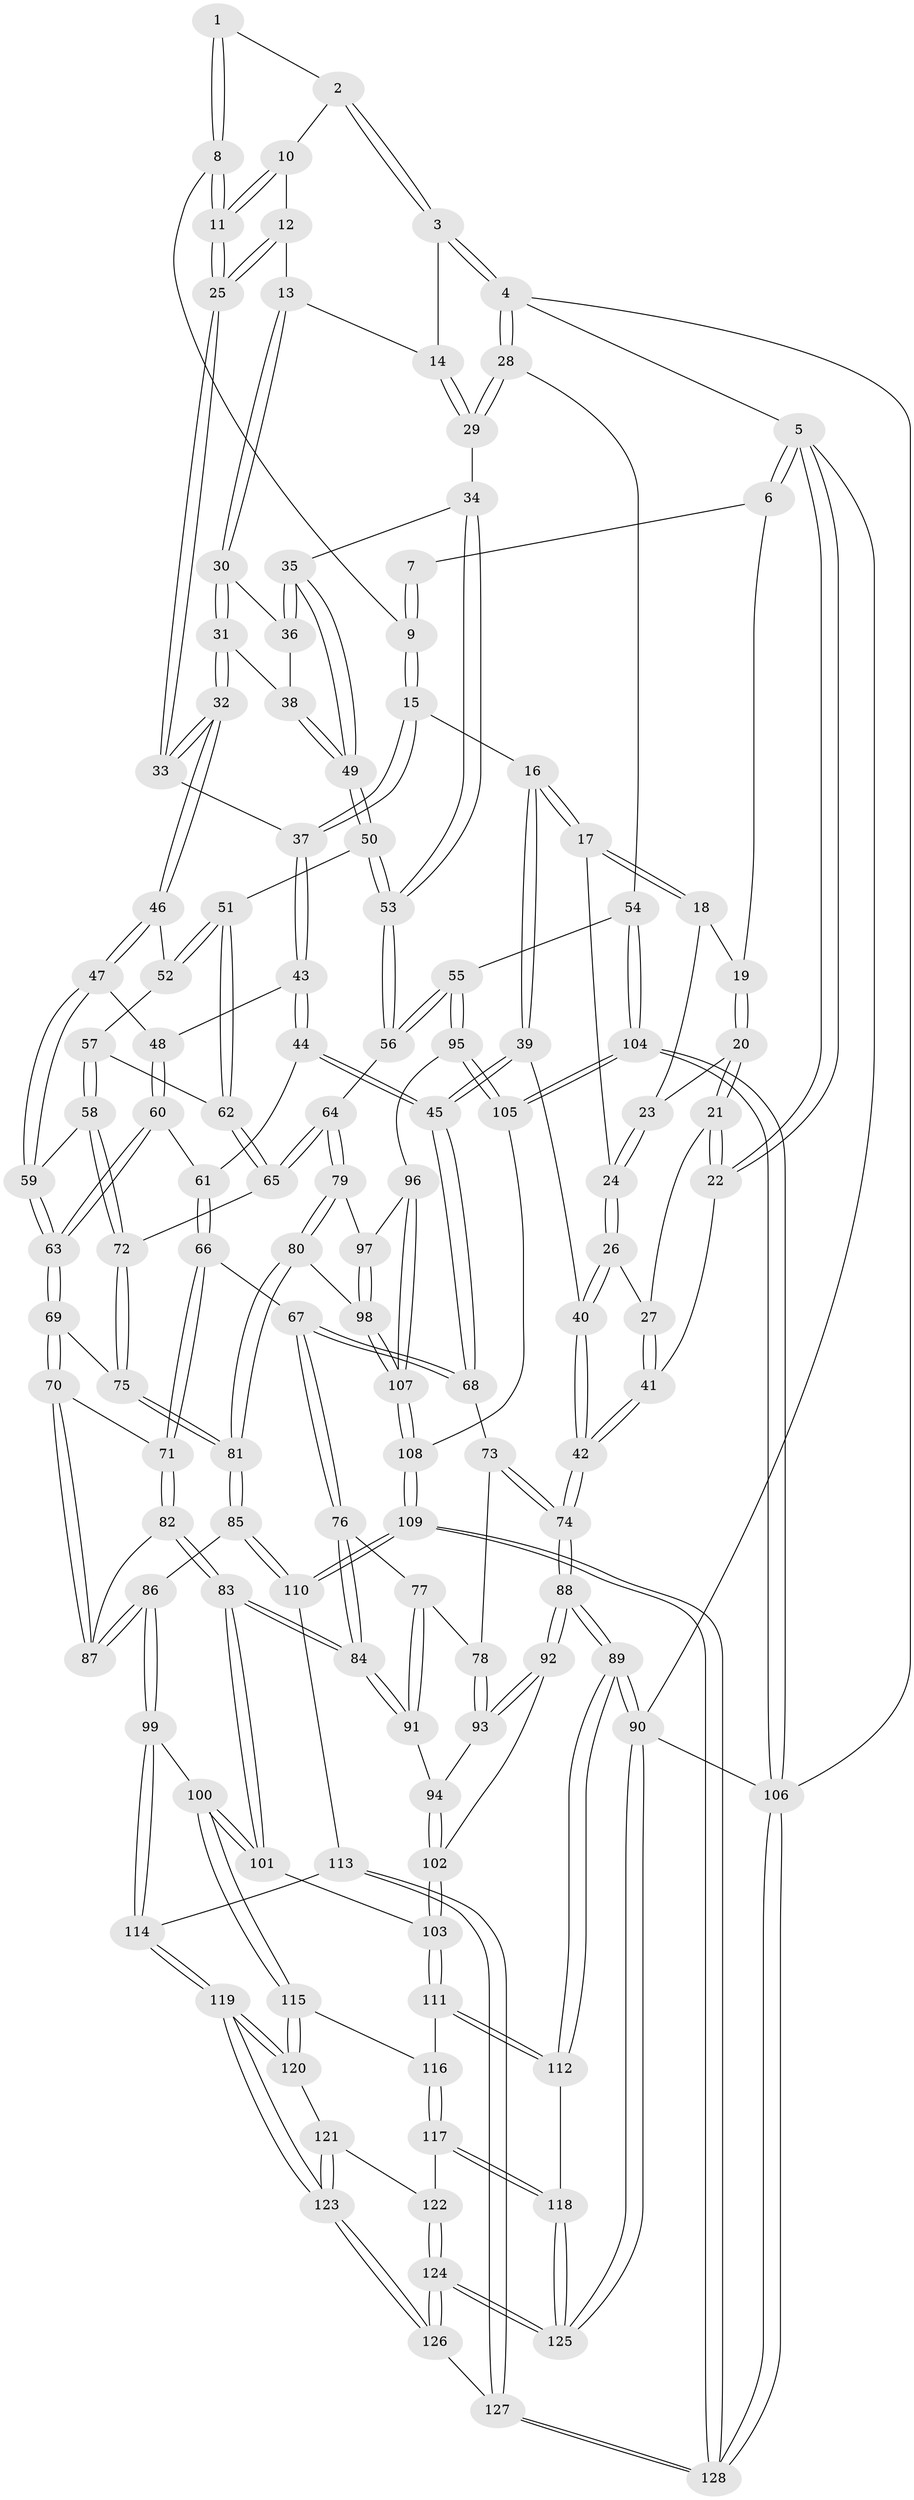 // Generated by graph-tools (version 1.1) at 2025/17/03/09/25 04:17:13]
// undirected, 128 vertices, 317 edges
graph export_dot {
graph [start="1"]
  node [color=gray90,style=filled];
  1 [pos="+0.5362223415614347+0"];
  2 [pos="+0.5717035108309536+0"];
  3 [pos="+0.9354471781584164+0"];
  4 [pos="+1+0"];
  5 [pos="+0+0"];
  6 [pos="+0.16677719381101425+0"];
  7 [pos="+0.38904122158837845+0"];
  8 [pos="+0.4869986606295326+0.1180856878750671"];
  9 [pos="+0.40723452588338344+0.12261146484482623"];
  10 [pos="+0.5995013597212736+0"];
  11 [pos="+0.5255432420665613+0.1388058402244389"];
  12 [pos="+0.6488192294740069+0.10369922759285422"];
  13 [pos="+0.8046697934838158+0.07060614741771959"];
  14 [pos="+0.8245980041734323+0.05195764870004231"];
  15 [pos="+0.3246262762658366+0.18044930130829168"];
  16 [pos="+0.3014027103567692+0.17745640253877198"];
  17 [pos="+0.2878802108279464+0.16703363935950066"];
  18 [pos="+0.1757111530702797+0"];
  19 [pos="+0.1695815481555932+0"];
  20 [pos="+0.03841194704658736+0.12929335681434767"];
  21 [pos="+0.02596609433781449+0.14094983607650882"];
  22 [pos="+0+0.17017564507483224"];
  23 [pos="+0.12892020697466564+0.12716091585695913"];
  24 [pos="+0.17876631157183845+0.18255946266648546"];
  25 [pos="+0.5842119463036717+0.19002141708733733"];
  26 [pos="+0.10732808466994201+0.23805619791091187"];
  27 [pos="+0.1031731975309156+0.23694431555546755"];
  28 [pos="+1+0.2630619491458564"];
  29 [pos="+0.980965013236712+0.2646071522601974"];
  30 [pos="+0.7993715126733028+0.08705894601782158"];
  31 [pos="+0.6469572516650879+0.27722030075474563"];
  32 [pos="+0.6125300258427355+0.27770813529896315"];
  33 [pos="+0.5916014476530913+0.23157233041131517"];
  34 [pos="+0.9505525023252512+0.2828097847177143"];
  35 [pos="+0.9211218612470642+0.29223171517966673"];
  36 [pos="+0.7931943818606171+0.19175743215907304"];
  37 [pos="+0.37019182611476104+0.23735674511515772"];
  38 [pos="+0.7388865662689328+0.2979099670638641"];
  39 [pos="+0.1942133034173262+0.41199019760412003"];
  40 [pos="+0.17198110045106058+0.40478646363773496"];
  41 [pos="+0+0.3957933967197105"];
  42 [pos="+0+0.45869016539215934"];
  43 [pos="+0.40690853826295015+0.34122156089700445"];
  44 [pos="+0.31097803342473584+0.4108077957665053"];
  45 [pos="+0.21649017076374868+0.43531132189628297"];
  46 [pos="+0.5856539755186638+0.3292815616850754"];
  47 [pos="+0.5523611962326657+0.37419746749381266"];
  48 [pos="+0.5003609492367852+0.37819496986833656"];
  49 [pos="+0.810927837429383+0.3459314933671047"];
  50 [pos="+0.8035895918046592+0.41338882608800387"];
  51 [pos="+0.8015354427247197+0.41458508627897045"];
  52 [pos="+0.7209473406549511+0.4313764935659935"];
  53 [pos="+0.9178978818268391+0.5724486444843953"];
  54 [pos="+1+0.5889584969484235"];
  55 [pos="+0.93945534106035+0.6046463496709046"];
  56 [pos="+0.9307784109214424+0.6012265911877653"];
  57 [pos="+0.6892351157306331+0.4608199687261233"];
  58 [pos="+0.61049903523988+0.4852285298718128"];
  59 [pos="+0.5822084538681345+0.46385004855784046"];
  60 [pos="+0.42568506952379576+0.48451867974527535"];
  61 [pos="+0.4148993868302061+0.48777699088085824"];
  62 [pos="+0.73545856134888+0.5075867054258638"];
  63 [pos="+0.5004540276943344+0.5638534483361983"];
  64 [pos="+0.8570808943293953+0.6195868892152502"];
  65 [pos="+0.7220136706788787+0.5734361692877923"];
  66 [pos="+0.3422773890452312+0.5851220903062626"];
  67 [pos="+0.27311921066659145+0.5586804994909566"];
  68 [pos="+0.22836430271666308+0.5104745265949876"];
  69 [pos="+0.4910487924567151+0.6141580820854676"];
  70 [pos="+0.47568461452185745+0.6393692816261459"];
  71 [pos="+0.35822485444389074+0.6027243455650796"];
  72 [pos="+0.6662721151493394+0.5809943103580302"];
  73 [pos="+0.1745765739164467+0.5588728431208598"];
  74 [pos="+0+0.5664275966219352"];
  75 [pos="+0.6617909396290104+0.58858984658394"];
  76 [pos="+0.24531243582286533+0.6465053159199303"];
  77 [pos="+0.1546312876391733+0.6828084266673106"];
  78 [pos="+0.12171438821038219+0.6675779208192375"];
  79 [pos="+0.7630452939084238+0.7237660485925769"];
  80 [pos="+0.7111346547142905+0.7519833167874025"];
  81 [pos="+0.6347432923850187+0.7629032041804394"];
  82 [pos="+0.31768617975033087+0.7496813379029945"];
  83 [pos="+0.29990163672713654+0.7751775520804111"];
  84 [pos="+0.27062332534723915+0.7591410618621118"];
  85 [pos="+0.6193377870729483+0.7752347955748917"];
  86 [pos="+0.5289760470784293+0.7477187130978697"];
  87 [pos="+0.4893998485428091+0.6849089777829575"];
  88 [pos="+0+0.7274145261882052"];
  89 [pos="+0+0.7438476618508033"];
  90 [pos="+0+1"];
  91 [pos="+0.21651238267731648+0.7553493583006881"];
  92 [pos="+0+0.7181400657891029"];
  93 [pos="+0.1154361537937078+0.6696576099755733"];
  94 [pos="+0.16764900701050284+0.7894580472014784"];
  95 [pos="+0.9107009766417813+0.7825107700132738"];
  96 [pos="+0.8947231337946389+0.7983102834219693"];
  97 [pos="+0.8189013716601878+0.778301359607648"];
  98 [pos="+0.7938683953766486+0.8393123965853712"];
  99 [pos="+0.4040304923431074+0.8560795472170152"];
  100 [pos="+0.3189042512003714+0.82454411607092"];
  101 [pos="+0.3187539248984682+0.8243078336009911"];
  102 [pos="+0.15553546312495167+0.7982288727793306"];
  103 [pos="+0.1595663373333639+0.8560568321709139"];
  104 [pos="+1+0.9419760393220451"];
  105 [pos="+1+0.8773222034150068"];
  106 [pos="+1+1"];
  107 [pos="+0.8353124072809309+0.9223844237248462"];
  108 [pos="+0.834398192047632+0.9320410517992236"];
  109 [pos="+0.7592350993565703+1"];
  110 [pos="+0.6282860775182301+0.8434472386045223"];
  111 [pos="+0.14689704915391935+0.8908222621701223"];
  112 [pos="+0.1053642664179989+0.9234672039237599"];
  113 [pos="+0.48913716981324146+0.9412684683534339"];
  114 [pos="+0.41951343928541457+0.8983846050168717"];
  115 [pos="+0.2757415839622198+0.8987650105812187"];
  116 [pos="+0.22292618244175127+0.9086828189367514"];
  117 [pos="+0.20836975350290132+0.9619012568054678"];
  118 [pos="+0.1177831693472453+0.9777606608030672"];
  119 [pos="+0.3463737069874494+1"];
  120 [pos="+0.2779573225081148+0.9177940182528325"];
  121 [pos="+0.24633901158533544+0.9643212342307336"];
  122 [pos="+0.2232543213904856+0.9719710449691543"];
  123 [pos="+0.33473338625034976+1"];
  124 [pos="+0.21671579363928292+1"];
  125 [pos="+0.10266121291895315+1"];
  126 [pos="+0.3321408045768939+1"];
  127 [pos="+0.603532368683678+1"];
  128 [pos="+0.758383511903967+1"];
  1 -- 2;
  1 -- 8;
  1 -- 8;
  2 -- 3;
  2 -- 3;
  2 -- 10;
  3 -- 4;
  3 -- 4;
  3 -- 14;
  4 -- 5;
  4 -- 28;
  4 -- 28;
  4 -- 106;
  5 -- 6;
  5 -- 6;
  5 -- 22;
  5 -- 22;
  5 -- 90;
  6 -- 7;
  6 -- 19;
  7 -- 9;
  7 -- 9;
  8 -- 9;
  8 -- 11;
  8 -- 11;
  9 -- 15;
  9 -- 15;
  10 -- 11;
  10 -- 11;
  10 -- 12;
  11 -- 25;
  11 -- 25;
  12 -- 13;
  12 -- 25;
  12 -- 25;
  13 -- 14;
  13 -- 30;
  13 -- 30;
  14 -- 29;
  14 -- 29;
  15 -- 16;
  15 -- 37;
  15 -- 37;
  16 -- 17;
  16 -- 17;
  16 -- 39;
  16 -- 39;
  17 -- 18;
  17 -- 18;
  17 -- 24;
  18 -- 19;
  18 -- 23;
  19 -- 20;
  19 -- 20;
  20 -- 21;
  20 -- 21;
  20 -- 23;
  21 -- 22;
  21 -- 22;
  21 -- 27;
  22 -- 41;
  23 -- 24;
  23 -- 24;
  24 -- 26;
  24 -- 26;
  25 -- 33;
  25 -- 33;
  26 -- 27;
  26 -- 40;
  26 -- 40;
  27 -- 41;
  27 -- 41;
  28 -- 29;
  28 -- 29;
  28 -- 54;
  29 -- 34;
  30 -- 31;
  30 -- 31;
  30 -- 36;
  31 -- 32;
  31 -- 32;
  31 -- 38;
  32 -- 33;
  32 -- 33;
  32 -- 46;
  32 -- 46;
  33 -- 37;
  34 -- 35;
  34 -- 53;
  34 -- 53;
  35 -- 36;
  35 -- 36;
  35 -- 49;
  35 -- 49;
  36 -- 38;
  37 -- 43;
  37 -- 43;
  38 -- 49;
  38 -- 49;
  39 -- 40;
  39 -- 45;
  39 -- 45;
  40 -- 42;
  40 -- 42;
  41 -- 42;
  41 -- 42;
  42 -- 74;
  42 -- 74;
  43 -- 44;
  43 -- 44;
  43 -- 48;
  44 -- 45;
  44 -- 45;
  44 -- 61;
  45 -- 68;
  45 -- 68;
  46 -- 47;
  46 -- 47;
  46 -- 52;
  47 -- 48;
  47 -- 59;
  47 -- 59;
  48 -- 60;
  48 -- 60;
  49 -- 50;
  49 -- 50;
  50 -- 51;
  50 -- 53;
  50 -- 53;
  51 -- 52;
  51 -- 52;
  51 -- 62;
  51 -- 62;
  52 -- 57;
  53 -- 56;
  53 -- 56;
  54 -- 55;
  54 -- 104;
  54 -- 104;
  55 -- 56;
  55 -- 56;
  55 -- 95;
  55 -- 95;
  56 -- 64;
  57 -- 58;
  57 -- 58;
  57 -- 62;
  58 -- 59;
  58 -- 72;
  58 -- 72;
  59 -- 63;
  59 -- 63;
  60 -- 61;
  60 -- 63;
  60 -- 63;
  61 -- 66;
  61 -- 66;
  62 -- 65;
  62 -- 65;
  63 -- 69;
  63 -- 69;
  64 -- 65;
  64 -- 65;
  64 -- 79;
  64 -- 79;
  65 -- 72;
  66 -- 67;
  66 -- 71;
  66 -- 71;
  67 -- 68;
  67 -- 68;
  67 -- 76;
  67 -- 76;
  68 -- 73;
  69 -- 70;
  69 -- 70;
  69 -- 75;
  70 -- 71;
  70 -- 87;
  70 -- 87;
  71 -- 82;
  71 -- 82;
  72 -- 75;
  72 -- 75;
  73 -- 74;
  73 -- 74;
  73 -- 78;
  74 -- 88;
  74 -- 88;
  75 -- 81;
  75 -- 81;
  76 -- 77;
  76 -- 84;
  76 -- 84;
  77 -- 78;
  77 -- 91;
  77 -- 91;
  78 -- 93;
  78 -- 93;
  79 -- 80;
  79 -- 80;
  79 -- 97;
  80 -- 81;
  80 -- 81;
  80 -- 98;
  81 -- 85;
  81 -- 85;
  82 -- 83;
  82 -- 83;
  82 -- 87;
  83 -- 84;
  83 -- 84;
  83 -- 101;
  83 -- 101;
  84 -- 91;
  84 -- 91;
  85 -- 86;
  85 -- 110;
  85 -- 110;
  86 -- 87;
  86 -- 87;
  86 -- 99;
  86 -- 99;
  88 -- 89;
  88 -- 89;
  88 -- 92;
  88 -- 92;
  89 -- 90;
  89 -- 90;
  89 -- 112;
  89 -- 112;
  90 -- 125;
  90 -- 125;
  90 -- 106;
  91 -- 94;
  92 -- 93;
  92 -- 93;
  92 -- 102;
  93 -- 94;
  94 -- 102;
  94 -- 102;
  95 -- 96;
  95 -- 105;
  95 -- 105;
  96 -- 97;
  96 -- 107;
  96 -- 107;
  97 -- 98;
  97 -- 98;
  98 -- 107;
  98 -- 107;
  99 -- 100;
  99 -- 114;
  99 -- 114;
  100 -- 101;
  100 -- 101;
  100 -- 115;
  100 -- 115;
  101 -- 103;
  102 -- 103;
  102 -- 103;
  103 -- 111;
  103 -- 111;
  104 -- 105;
  104 -- 105;
  104 -- 106;
  104 -- 106;
  105 -- 108;
  106 -- 128;
  106 -- 128;
  107 -- 108;
  107 -- 108;
  108 -- 109;
  108 -- 109;
  109 -- 110;
  109 -- 110;
  109 -- 128;
  109 -- 128;
  110 -- 113;
  111 -- 112;
  111 -- 112;
  111 -- 116;
  112 -- 118;
  113 -- 114;
  113 -- 127;
  113 -- 127;
  114 -- 119;
  114 -- 119;
  115 -- 116;
  115 -- 120;
  115 -- 120;
  116 -- 117;
  116 -- 117;
  117 -- 118;
  117 -- 118;
  117 -- 122;
  118 -- 125;
  118 -- 125;
  119 -- 120;
  119 -- 120;
  119 -- 123;
  119 -- 123;
  120 -- 121;
  121 -- 122;
  121 -- 123;
  121 -- 123;
  122 -- 124;
  122 -- 124;
  123 -- 126;
  123 -- 126;
  124 -- 125;
  124 -- 125;
  124 -- 126;
  124 -- 126;
  126 -- 127;
  127 -- 128;
  127 -- 128;
}
